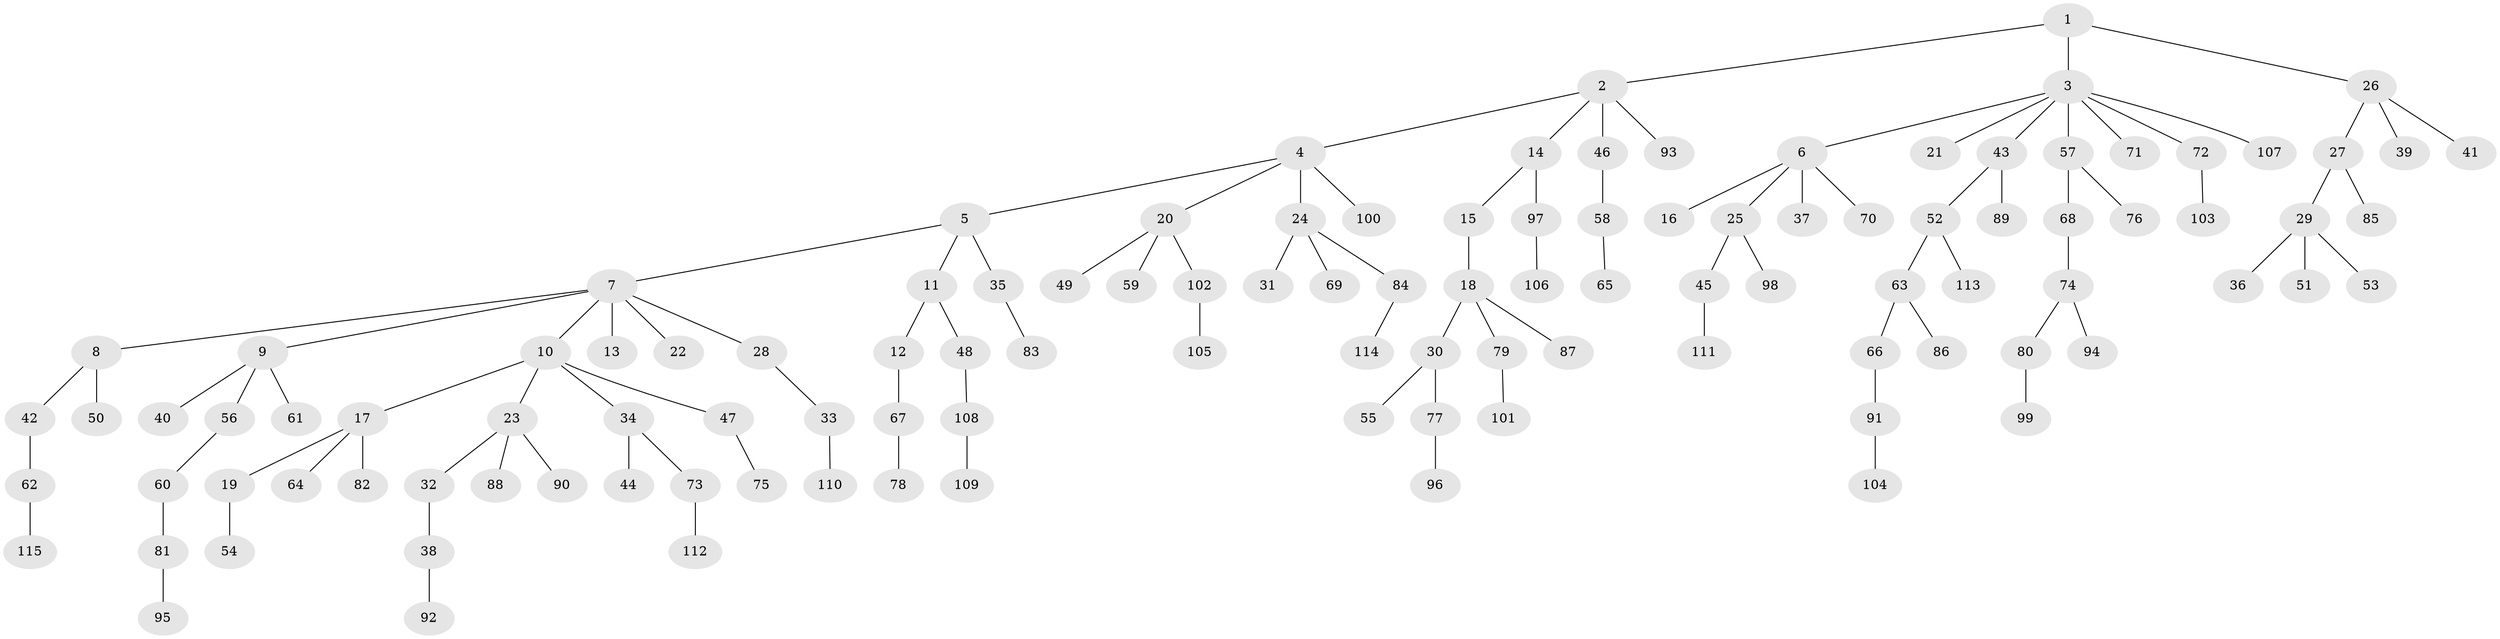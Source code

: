 // Generated by graph-tools (version 1.1) at 2025/26/03/09/25 03:26:26]
// undirected, 115 vertices, 114 edges
graph export_dot {
graph [start="1"]
  node [color=gray90,style=filled];
  1;
  2;
  3;
  4;
  5;
  6;
  7;
  8;
  9;
  10;
  11;
  12;
  13;
  14;
  15;
  16;
  17;
  18;
  19;
  20;
  21;
  22;
  23;
  24;
  25;
  26;
  27;
  28;
  29;
  30;
  31;
  32;
  33;
  34;
  35;
  36;
  37;
  38;
  39;
  40;
  41;
  42;
  43;
  44;
  45;
  46;
  47;
  48;
  49;
  50;
  51;
  52;
  53;
  54;
  55;
  56;
  57;
  58;
  59;
  60;
  61;
  62;
  63;
  64;
  65;
  66;
  67;
  68;
  69;
  70;
  71;
  72;
  73;
  74;
  75;
  76;
  77;
  78;
  79;
  80;
  81;
  82;
  83;
  84;
  85;
  86;
  87;
  88;
  89;
  90;
  91;
  92;
  93;
  94;
  95;
  96;
  97;
  98;
  99;
  100;
  101;
  102;
  103;
  104;
  105;
  106;
  107;
  108;
  109;
  110;
  111;
  112;
  113;
  114;
  115;
  1 -- 2;
  1 -- 3;
  1 -- 26;
  2 -- 4;
  2 -- 14;
  2 -- 46;
  2 -- 93;
  3 -- 6;
  3 -- 21;
  3 -- 43;
  3 -- 57;
  3 -- 71;
  3 -- 72;
  3 -- 107;
  4 -- 5;
  4 -- 20;
  4 -- 24;
  4 -- 100;
  5 -- 7;
  5 -- 11;
  5 -- 35;
  6 -- 16;
  6 -- 25;
  6 -- 37;
  6 -- 70;
  7 -- 8;
  7 -- 9;
  7 -- 10;
  7 -- 13;
  7 -- 22;
  7 -- 28;
  8 -- 42;
  8 -- 50;
  9 -- 40;
  9 -- 56;
  9 -- 61;
  10 -- 17;
  10 -- 23;
  10 -- 34;
  10 -- 47;
  11 -- 12;
  11 -- 48;
  12 -- 67;
  14 -- 15;
  14 -- 97;
  15 -- 18;
  17 -- 19;
  17 -- 64;
  17 -- 82;
  18 -- 30;
  18 -- 79;
  18 -- 87;
  19 -- 54;
  20 -- 49;
  20 -- 59;
  20 -- 102;
  23 -- 32;
  23 -- 88;
  23 -- 90;
  24 -- 31;
  24 -- 69;
  24 -- 84;
  25 -- 45;
  25 -- 98;
  26 -- 27;
  26 -- 39;
  26 -- 41;
  27 -- 29;
  27 -- 85;
  28 -- 33;
  29 -- 36;
  29 -- 51;
  29 -- 53;
  30 -- 55;
  30 -- 77;
  32 -- 38;
  33 -- 110;
  34 -- 44;
  34 -- 73;
  35 -- 83;
  38 -- 92;
  42 -- 62;
  43 -- 52;
  43 -- 89;
  45 -- 111;
  46 -- 58;
  47 -- 75;
  48 -- 108;
  52 -- 63;
  52 -- 113;
  56 -- 60;
  57 -- 68;
  57 -- 76;
  58 -- 65;
  60 -- 81;
  62 -- 115;
  63 -- 66;
  63 -- 86;
  66 -- 91;
  67 -- 78;
  68 -- 74;
  72 -- 103;
  73 -- 112;
  74 -- 80;
  74 -- 94;
  77 -- 96;
  79 -- 101;
  80 -- 99;
  81 -- 95;
  84 -- 114;
  91 -- 104;
  97 -- 106;
  102 -- 105;
  108 -- 109;
}
